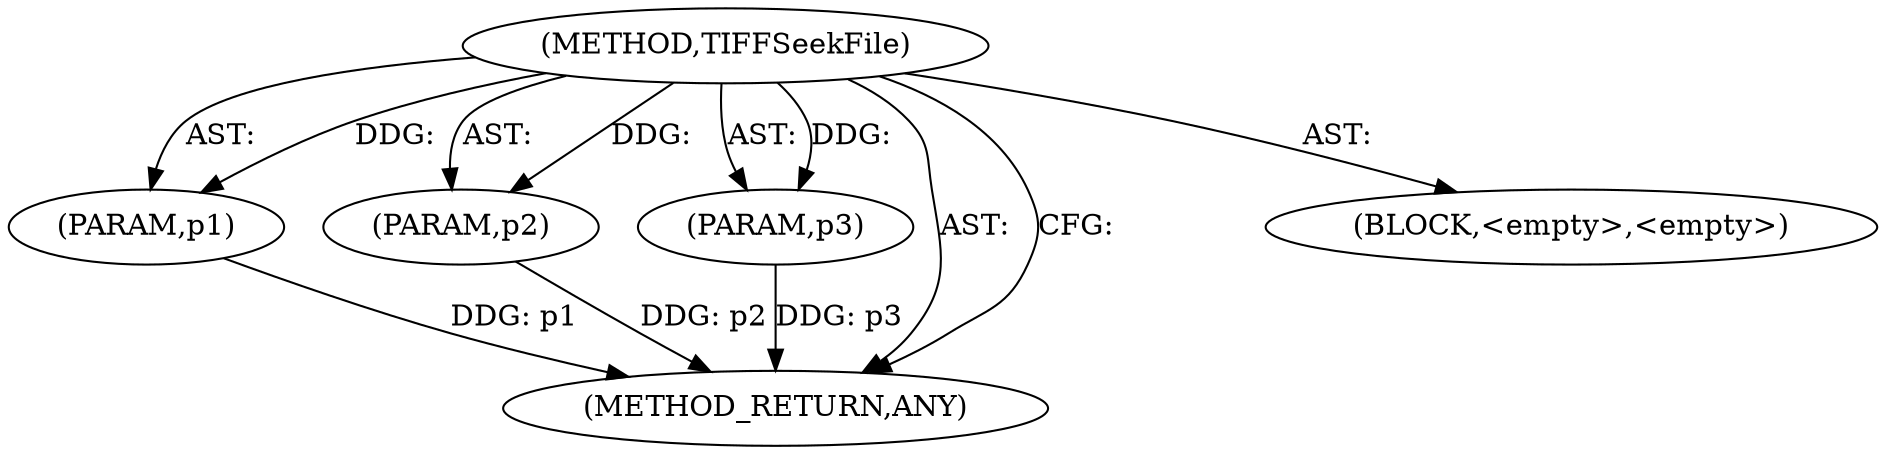 digraph "TIFFSeekFile" {  
"100008" [label = <(METHOD,TIFFSeekFile)> ]
"100009" [label = <(PARAM,p1)> ]
"100010" [label = <(PARAM,p2)> ]
"100011" [label = <(PARAM,p3)> ]
"100012" [label = <(METHOD_RETURN,ANY)> ]
"100013" [label = <(BLOCK,&lt;empty&gt;,&lt;empty&gt;)> ]
  "100008" -> "100012"  [ label = "AST: "] 
  "100008" -> "100009"  [ label = "AST: "] 
  "100008" -> "100013"  [ label = "AST: "] 
  "100008" -> "100010"  [ label = "AST: "] 
  "100008" -> "100011"  [ label = "AST: "] 
  "100008" -> "100012"  [ label = "CFG: "] 
  "100009" -> "100012"  [ label = "DDG: p1"] 
  "100010" -> "100012"  [ label = "DDG: p2"] 
  "100011" -> "100012"  [ label = "DDG: p3"] 
  "100008" -> "100009"  [ label = "DDG: "] 
  "100008" -> "100010"  [ label = "DDG: "] 
  "100008" -> "100011"  [ label = "DDG: "] 
}
